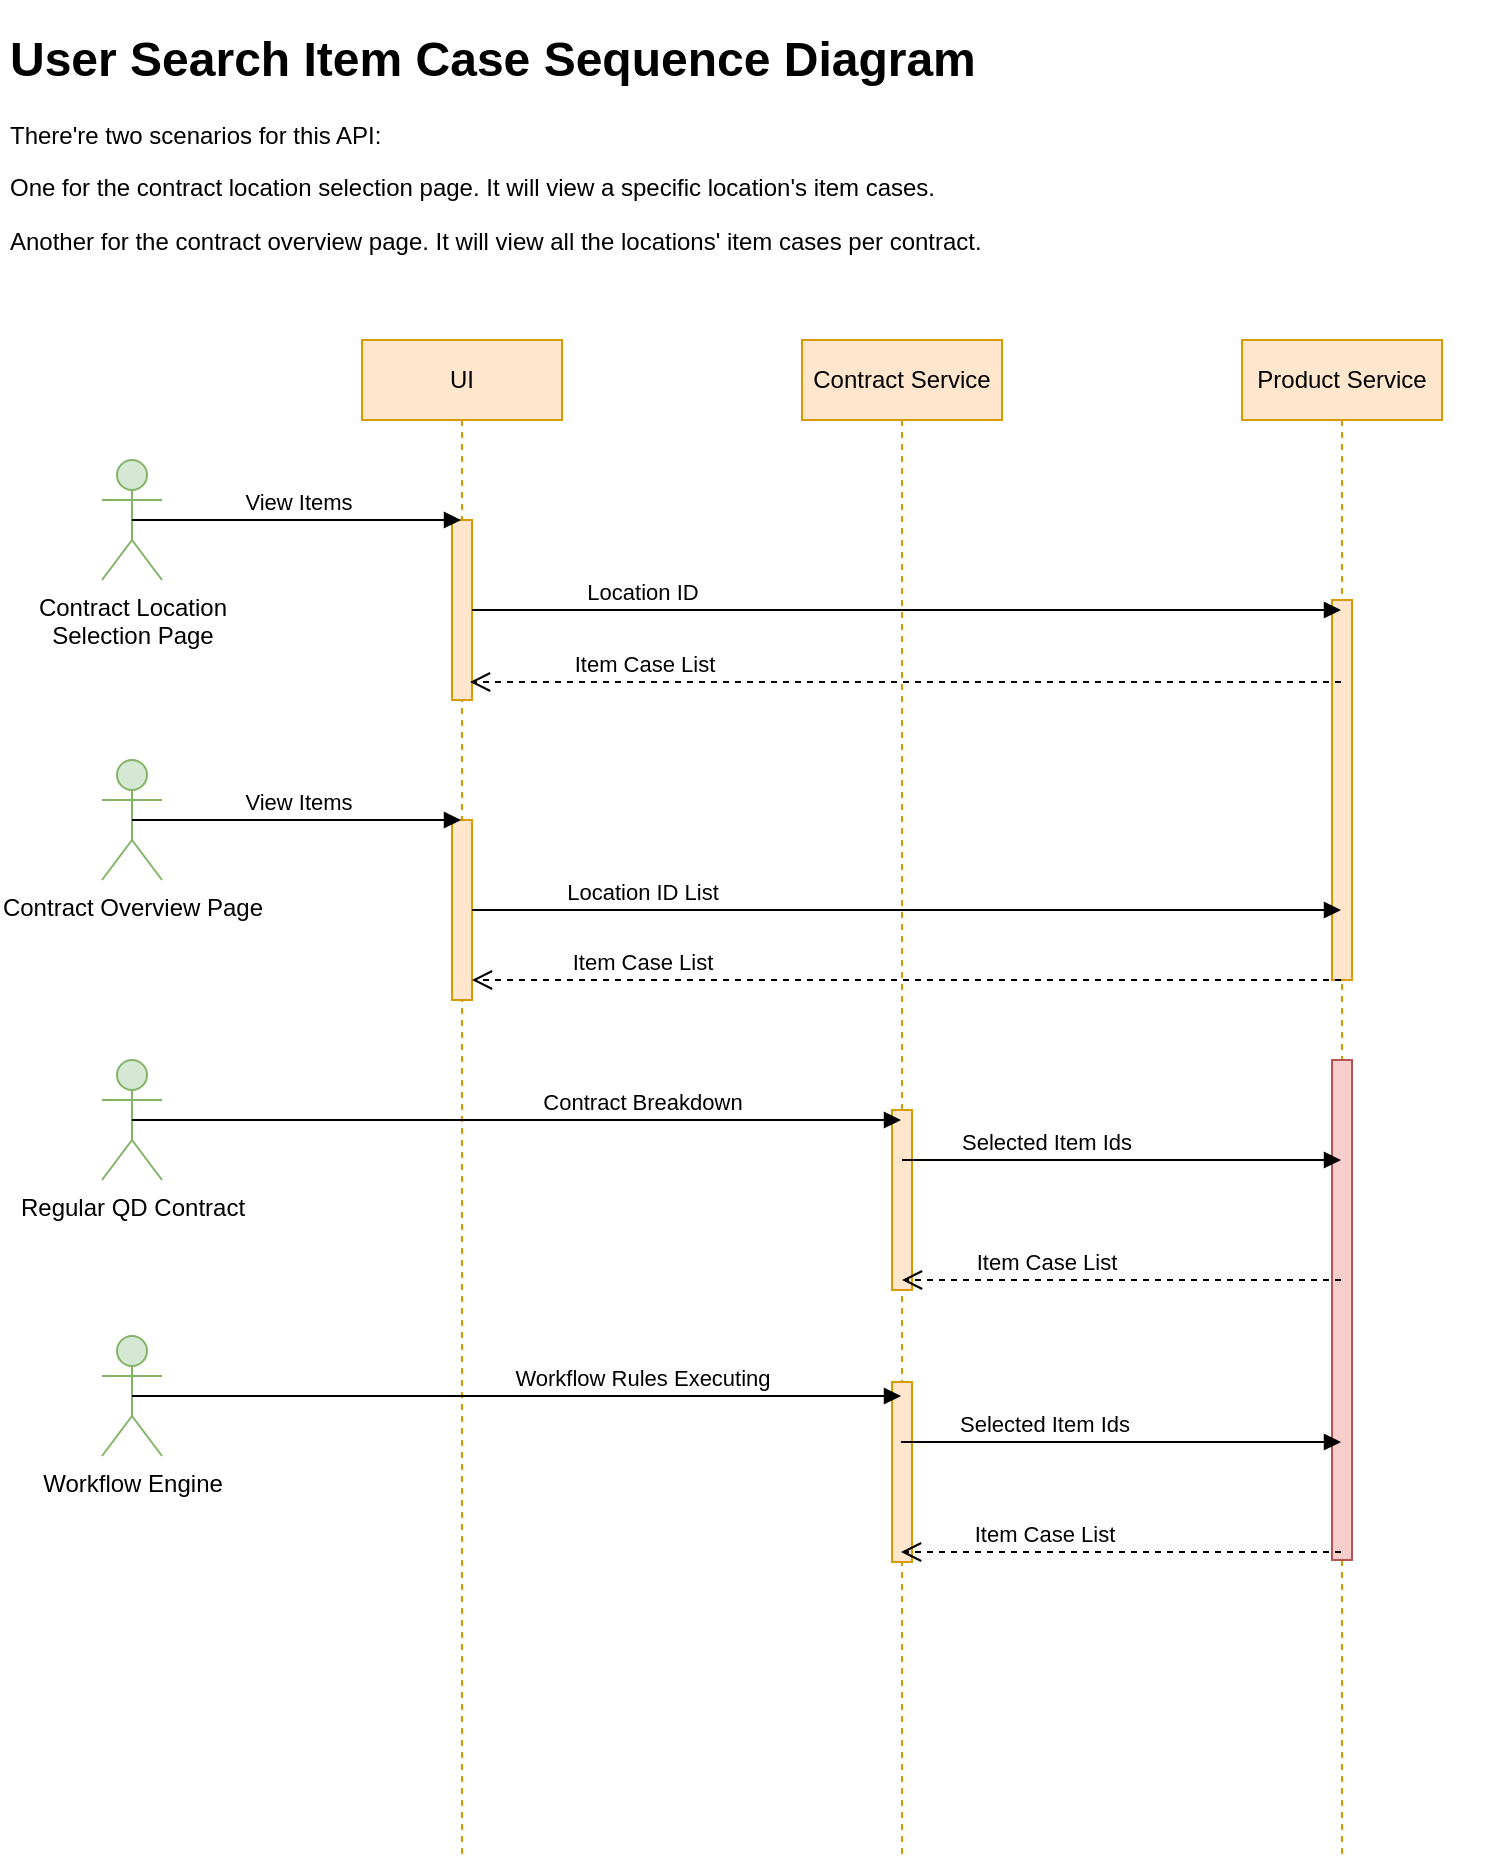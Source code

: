 <mxfile version="14.7.10" type="github">
  <diagram id="5JaN1CiCvEepgImw7LRu" name="Page-1">
    <mxGraphModel dx="1422" dy="762" grid="1" gridSize="10" guides="1" tooltips="1" connect="1" arrows="1" fold="1" page="1" pageScale="1" pageWidth="827" pageHeight="1169" math="0" shadow="0">
      <root>
        <mxCell id="0" />
        <mxCell id="1" parent="0" />
        <mxCell id="wDC4hqzQodUpksadTZJr-20" value="Contract Service" style="shape=umlLifeline;perimeter=lifelinePerimeter;whiteSpace=wrap;html=1;container=1;collapsible=0;recursiveResize=0;outlineConnect=0;fillColor=#ffe6cc;strokeColor=#d79b00;" vertex="1" parent="1">
          <mxGeometry x="440" y="200" width="100" height="760" as="geometry" />
        </mxCell>
        <mxCell id="wDC4hqzQodUpksadTZJr-1" value="UI" style="shape=umlLifeline;perimeter=lifelinePerimeter;whiteSpace=wrap;html=1;container=1;collapsible=0;recursiveResize=0;outlineConnect=0;fillColor=#ffe6cc;strokeColor=#d79b00;" vertex="1" parent="1">
          <mxGeometry x="220" y="200" width="100" height="760" as="geometry" />
        </mxCell>
        <mxCell id="wDC4hqzQodUpksadTZJr-4" value="" style="html=1;points=[];perimeter=orthogonalPerimeter;fillColor=#ffe6cc;strokeColor=#d79b00;" vertex="1" parent="wDC4hqzQodUpksadTZJr-1">
          <mxGeometry x="45" y="90" width="10" height="90" as="geometry" />
        </mxCell>
        <mxCell id="wDC4hqzQodUpksadTZJr-2" value="&lt;h1&gt;User Search Item Case Sequence Diagram&lt;/h1&gt;&lt;p&gt;There&#39;re two scenarios for this API:&lt;/p&gt;&lt;p&gt;One for the contract location selection page. It will view a specific location&#39;s item cases.&lt;/p&gt;&lt;p&gt;Another for the contract overview page. It will view all the locations&#39; item cases per contract.&lt;/p&gt;" style="text;html=1;strokeColor=none;fillColor=none;spacing=5;spacingTop=-20;whiteSpace=wrap;overflow=hidden;rounded=0;" vertex="1" parent="1">
          <mxGeometry x="39" y="40" width="750" height="120" as="geometry" />
        </mxCell>
        <mxCell id="wDC4hqzQodUpksadTZJr-3" value="Product Service" style="shape=umlLifeline;perimeter=lifelinePerimeter;whiteSpace=wrap;html=1;container=1;collapsible=0;recursiveResize=0;outlineConnect=0;fillColor=#ffe6cc;strokeColor=#d79b00;" vertex="1" parent="1">
          <mxGeometry x="660" y="200" width="100" height="760" as="geometry" />
        </mxCell>
        <mxCell id="wDC4hqzQodUpksadTZJr-8" value="" style="html=1;points=[];perimeter=orthogonalPerimeter;fillColor=#ffe6cc;strokeColor=#d79b00;" vertex="1" parent="wDC4hqzQodUpksadTZJr-3">
          <mxGeometry x="45" y="130" width="10" height="190" as="geometry" />
        </mxCell>
        <mxCell id="wDC4hqzQodUpksadTZJr-10" value="Location ID" style="html=1;verticalAlign=bottom;endArrow=block;" edge="1" parent="1" source="wDC4hqzQodUpksadTZJr-4" target="wDC4hqzQodUpksadTZJr-3">
          <mxGeometry x="-0.609" width="80" relative="1" as="geometry">
            <mxPoint x="270" y="306" as="sourcePoint" />
            <mxPoint x="460" y="330" as="targetPoint" />
            <mxPoint as="offset" />
          </mxGeometry>
        </mxCell>
        <mxCell id="wDC4hqzQodUpksadTZJr-11" value="Item Case List" style="html=1;verticalAlign=bottom;endArrow=open;dashed=1;endSize=8;" edge="1" parent="1" source="wDC4hqzQodUpksadTZJr-3">
          <mxGeometry x="0.605" relative="1" as="geometry">
            <mxPoint x="570" y="371" as="sourcePoint" />
            <mxPoint x="274" y="371" as="targetPoint" />
            <mxPoint x="1" as="offset" />
          </mxGeometry>
        </mxCell>
        <mxCell id="wDC4hqzQodUpksadTZJr-12" value="Contract Location&lt;br&gt;Selection Page" style="shape=umlActor;verticalLabelPosition=bottom;verticalAlign=top;html=1;fillColor=#d5e8d4;strokeColor=#82b366;" vertex="1" parent="1">
          <mxGeometry x="90" y="260" width="30" height="60" as="geometry" />
        </mxCell>
        <mxCell id="wDC4hqzQodUpksadTZJr-13" value="View Items" style="html=1;verticalAlign=bottom;endArrow=block;exitX=0.5;exitY=0.5;exitDx=0;exitDy=0;exitPerimeter=0;" edge="1" parent="1" source="wDC4hqzQodUpksadTZJr-12" target="wDC4hqzQodUpksadTZJr-1">
          <mxGeometry width="80" relative="1" as="geometry">
            <mxPoint x="160" y="290" as="sourcePoint" />
            <mxPoint x="240" y="290" as="targetPoint" />
          </mxGeometry>
        </mxCell>
        <mxCell id="wDC4hqzQodUpksadTZJr-14" value="" style="html=1;points=[];perimeter=orthogonalPerimeter;fillColor=#ffe6cc;strokeColor=#d79b00;" vertex="1" parent="1">
          <mxGeometry x="265" y="440" width="10" height="90" as="geometry" />
        </mxCell>
        <mxCell id="wDC4hqzQodUpksadTZJr-15" value="Contract Overview Page" style="shape=umlActor;verticalLabelPosition=bottom;verticalAlign=top;html=1;fillColor=#d5e8d4;strokeColor=#82b366;" vertex="1" parent="1">
          <mxGeometry x="90" y="410" width="30" height="60" as="geometry" />
        </mxCell>
        <mxCell id="wDC4hqzQodUpksadTZJr-16" value="View Items" style="html=1;verticalAlign=bottom;endArrow=block;exitX=0.5;exitY=0.5;exitDx=0;exitDy=0;exitPerimeter=0;" edge="1" parent="1" source="wDC4hqzQodUpksadTZJr-15">
          <mxGeometry width="80" relative="1" as="geometry">
            <mxPoint x="160" y="440" as="sourcePoint" />
            <mxPoint x="269.5" y="440" as="targetPoint" />
          </mxGeometry>
        </mxCell>
        <mxCell id="wDC4hqzQodUpksadTZJr-18" value="Location ID List" style="html=1;verticalAlign=bottom;endArrow=block;" edge="1" parent="1" source="wDC4hqzQodUpksadTZJr-14" target="wDC4hqzQodUpksadTZJr-3">
          <mxGeometry x="-0.609" width="80" relative="1" as="geometry">
            <mxPoint x="276" y="455.47" as="sourcePoint" />
            <mxPoint x="570.5" y="455.47" as="targetPoint" />
            <mxPoint as="offset" />
          </mxGeometry>
        </mxCell>
        <mxCell id="wDC4hqzQodUpksadTZJr-19" value="Item Case List" style="html=1;verticalAlign=bottom;endArrow=open;dashed=1;endSize=8;" edge="1" parent="1" source="wDC4hqzQodUpksadTZJr-3">
          <mxGeometry x="0.609" relative="1" as="geometry">
            <mxPoint x="571" y="520" as="sourcePoint" />
            <mxPoint x="275" y="520" as="targetPoint" />
            <mxPoint as="offset" />
          </mxGeometry>
        </mxCell>
        <mxCell id="wDC4hqzQodUpksadTZJr-22" value="" style="html=1;points=[];perimeter=orthogonalPerimeter;fillColor=#f8cecc;strokeColor=#b85450;" vertex="1" parent="1">
          <mxGeometry x="705" y="560" width="10" height="250" as="geometry" />
        </mxCell>
        <mxCell id="wDC4hqzQodUpksadTZJr-23" value="Regular QD Contract" style="shape=umlActor;verticalLabelPosition=bottom;verticalAlign=top;html=1;fillColor=#d5e8d4;strokeColor=#82b366;" vertex="1" parent="1">
          <mxGeometry x="90" y="560" width="30" height="60" as="geometry" />
        </mxCell>
        <mxCell id="wDC4hqzQodUpksadTZJr-25" value="" style="html=1;points=[];perimeter=orthogonalPerimeter;fillColor=#ffe6cc;strokeColor=#d79b00;" vertex="1" parent="1">
          <mxGeometry x="485" y="585" width="10" height="90" as="geometry" />
        </mxCell>
        <mxCell id="wDC4hqzQodUpksadTZJr-26" value="Contract Breakdown" style="html=1;verticalAlign=bottom;endArrow=block;exitX=0.5;exitY=0.5;exitDx=0;exitDy=0;exitPerimeter=0;" edge="1" parent="1" source="wDC4hqzQodUpksadTZJr-23" target="wDC4hqzQodUpksadTZJr-20">
          <mxGeometry x="0.326" width="80" relative="1" as="geometry">
            <mxPoint x="300" y="629.5" as="sourcePoint" />
            <mxPoint x="464.5" y="629.5" as="targetPoint" />
            <mxPoint as="offset" />
          </mxGeometry>
        </mxCell>
        <mxCell id="wDC4hqzQodUpksadTZJr-27" value="Selected Item Ids" style="html=1;verticalAlign=bottom;endArrow=block;" edge="1" parent="1" source="wDC4hqzQodUpksadTZJr-20" target="wDC4hqzQodUpksadTZJr-3">
          <mxGeometry x="-0.359" width="80" relative="1" as="geometry">
            <mxPoint x="290" y="820" as="sourcePoint" />
            <mxPoint x="724.5" y="820" as="targetPoint" />
            <mxPoint x="1" as="offset" />
            <Array as="points">
              <mxPoint x="640" y="610" />
            </Array>
          </mxGeometry>
        </mxCell>
        <mxCell id="wDC4hqzQodUpksadTZJr-28" value="Item Case List" style="html=1;verticalAlign=bottom;endArrow=open;dashed=1;endSize=8;" edge="1" parent="1" source="wDC4hqzQodUpksadTZJr-3" target="wDC4hqzQodUpksadTZJr-20">
          <mxGeometry x="0.359" relative="1" as="geometry">
            <mxPoint x="719.5" y="530" as="sourcePoint" />
            <mxPoint x="560" y="720" as="targetPoint" />
            <mxPoint x="1" as="offset" />
            <Array as="points">
              <mxPoint x="570" y="670" />
            </Array>
          </mxGeometry>
        </mxCell>
        <mxCell id="wDC4hqzQodUpksadTZJr-29" value="" style="html=1;points=[];perimeter=orthogonalPerimeter;fillColor=#ffe6cc;strokeColor=#d79b00;" vertex="1" parent="1">
          <mxGeometry x="485" y="721" width="10" height="90" as="geometry" />
        </mxCell>
        <mxCell id="wDC4hqzQodUpksadTZJr-30" value="Workflow Engine" style="shape=umlActor;verticalLabelPosition=bottom;verticalAlign=top;html=1;fillColor=#d5e8d4;strokeColor=#82b366;" vertex="1" parent="1">
          <mxGeometry x="90" y="698" width="30" height="60" as="geometry" />
        </mxCell>
        <mxCell id="wDC4hqzQodUpksadTZJr-31" value="Workflow Rules Executing" style="html=1;verticalAlign=bottom;endArrow=block;exitX=0.5;exitY=0.5;exitDx=0;exitDy=0;exitPerimeter=0;" edge="1" parent="1" source="wDC4hqzQodUpksadTZJr-30">
          <mxGeometry x="0.326" width="80" relative="1" as="geometry">
            <mxPoint x="130" y="727.5" as="sourcePoint" />
            <mxPoint x="489.5" y="728" as="targetPoint" />
            <mxPoint as="offset" />
          </mxGeometry>
        </mxCell>
        <mxCell id="wDC4hqzQodUpksadTZJr-32" value="Selected Item Ids" style="html=1;verticalAlign=bottom;endArrow=block;" edge="1" parent="1">
          <mxGeometry x="-0.359" width="80" relative="1" as="geometry">
            <mxPoint x="489.5" y="751" as="sourcePoint" />
            <mxPoint x="709.5" y="751" as="targetPoint" />
            <mxPoint x="1" as="offset" />
            <Array as="points">
              <mxPoint x="635.5" y="751" />
            </Array>
          </mxGeometry>
        </mxCell>
        <mxCell id="wDC4hqzQodUpksadTZJr-33" value="Item Case List" style="html=1;verticalAlign=bottom;endArrow=open;dashed=1;endSize=8;" edge="1" parent="1">
          <mxGeometry x="0.359" relative="1" as="geometry">
            <mxPoint x="709.5" y="806" as="sourcePoint" />
            <mxPoint x="489.5" y="806" as="targetPoint" />
            <mxPoint x="1" as="offset" />
            <Array as="points">
              <mxPoint x="610" y="806" />
              <mxPoint x="551" y="806" />
            </Array>
          </mxGeometry>
        </mxCell>
      </root>
    </mxGraphModel>
  </diagram>
</mxfile>
